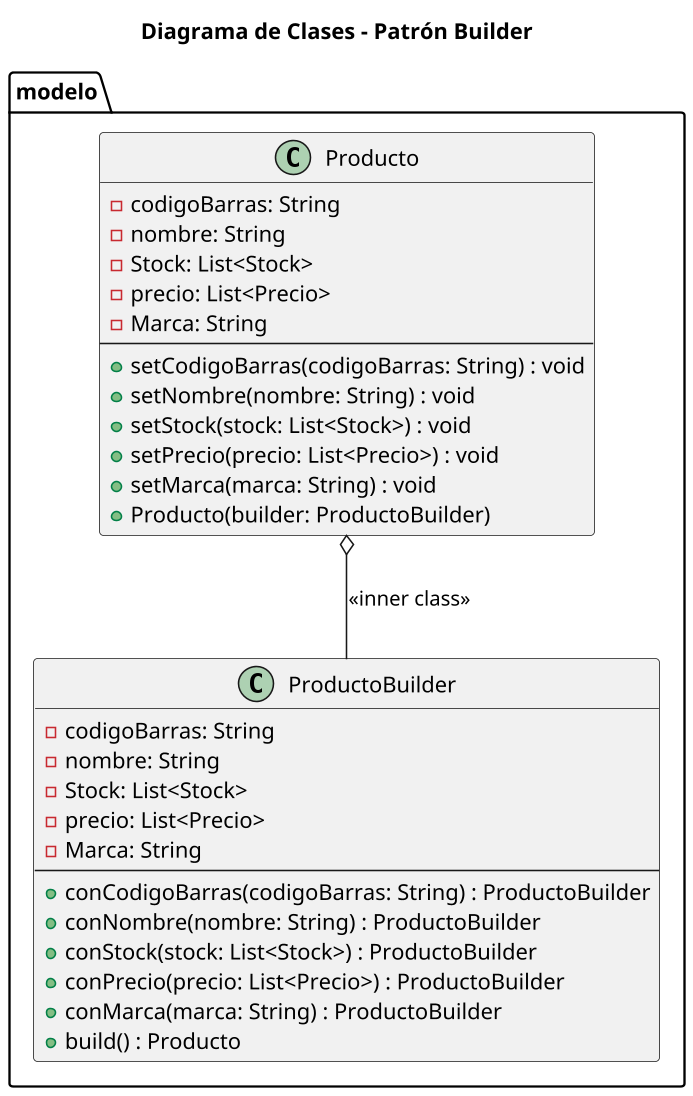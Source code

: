 @startuml
title Diagrama de Clases - Patrón Builder
scale max 800x1100
skinparam dpi 150

package "modelo" {
    class Producto {
        -codigoBarras: String
        -nombre: String
        -Stock: List<Stock>
        -precio: List<Precio>
        -Marca: String
        --
        +setCodigoBarras(codigoBarras: String) : void
        +setNombre(nombre: String) : void
        +setStock(stock: List<Stock>) : void
        +setPrecio(precio: List<Precio>) : void
        +setMarca(marca: String) : void
        +Producto(builder: ProductoBuilder)
    }

    class ProductoBuilder {
        -codigoBarras: String
        -nombre: String
        -Stock: List<Stock>
        -precio: List<Precio>
        -Marca: String
        --
        +conCodigoBarras(codigoBarras: String) : ProductoBuilder
        +conNombre(nombre: String) : ProductoBuilder
        +conStock(stock: List<Stock>) : ProductoBuilder
        +conPrecio(precio: List<Precio>) : ProductoBuilder
        +conMarca(marca: String) : ProductoBuilder
        +build() : Producto
    }

    Producto o-- ProductoBuilder : "<<inner class>>"
}
@enduml
